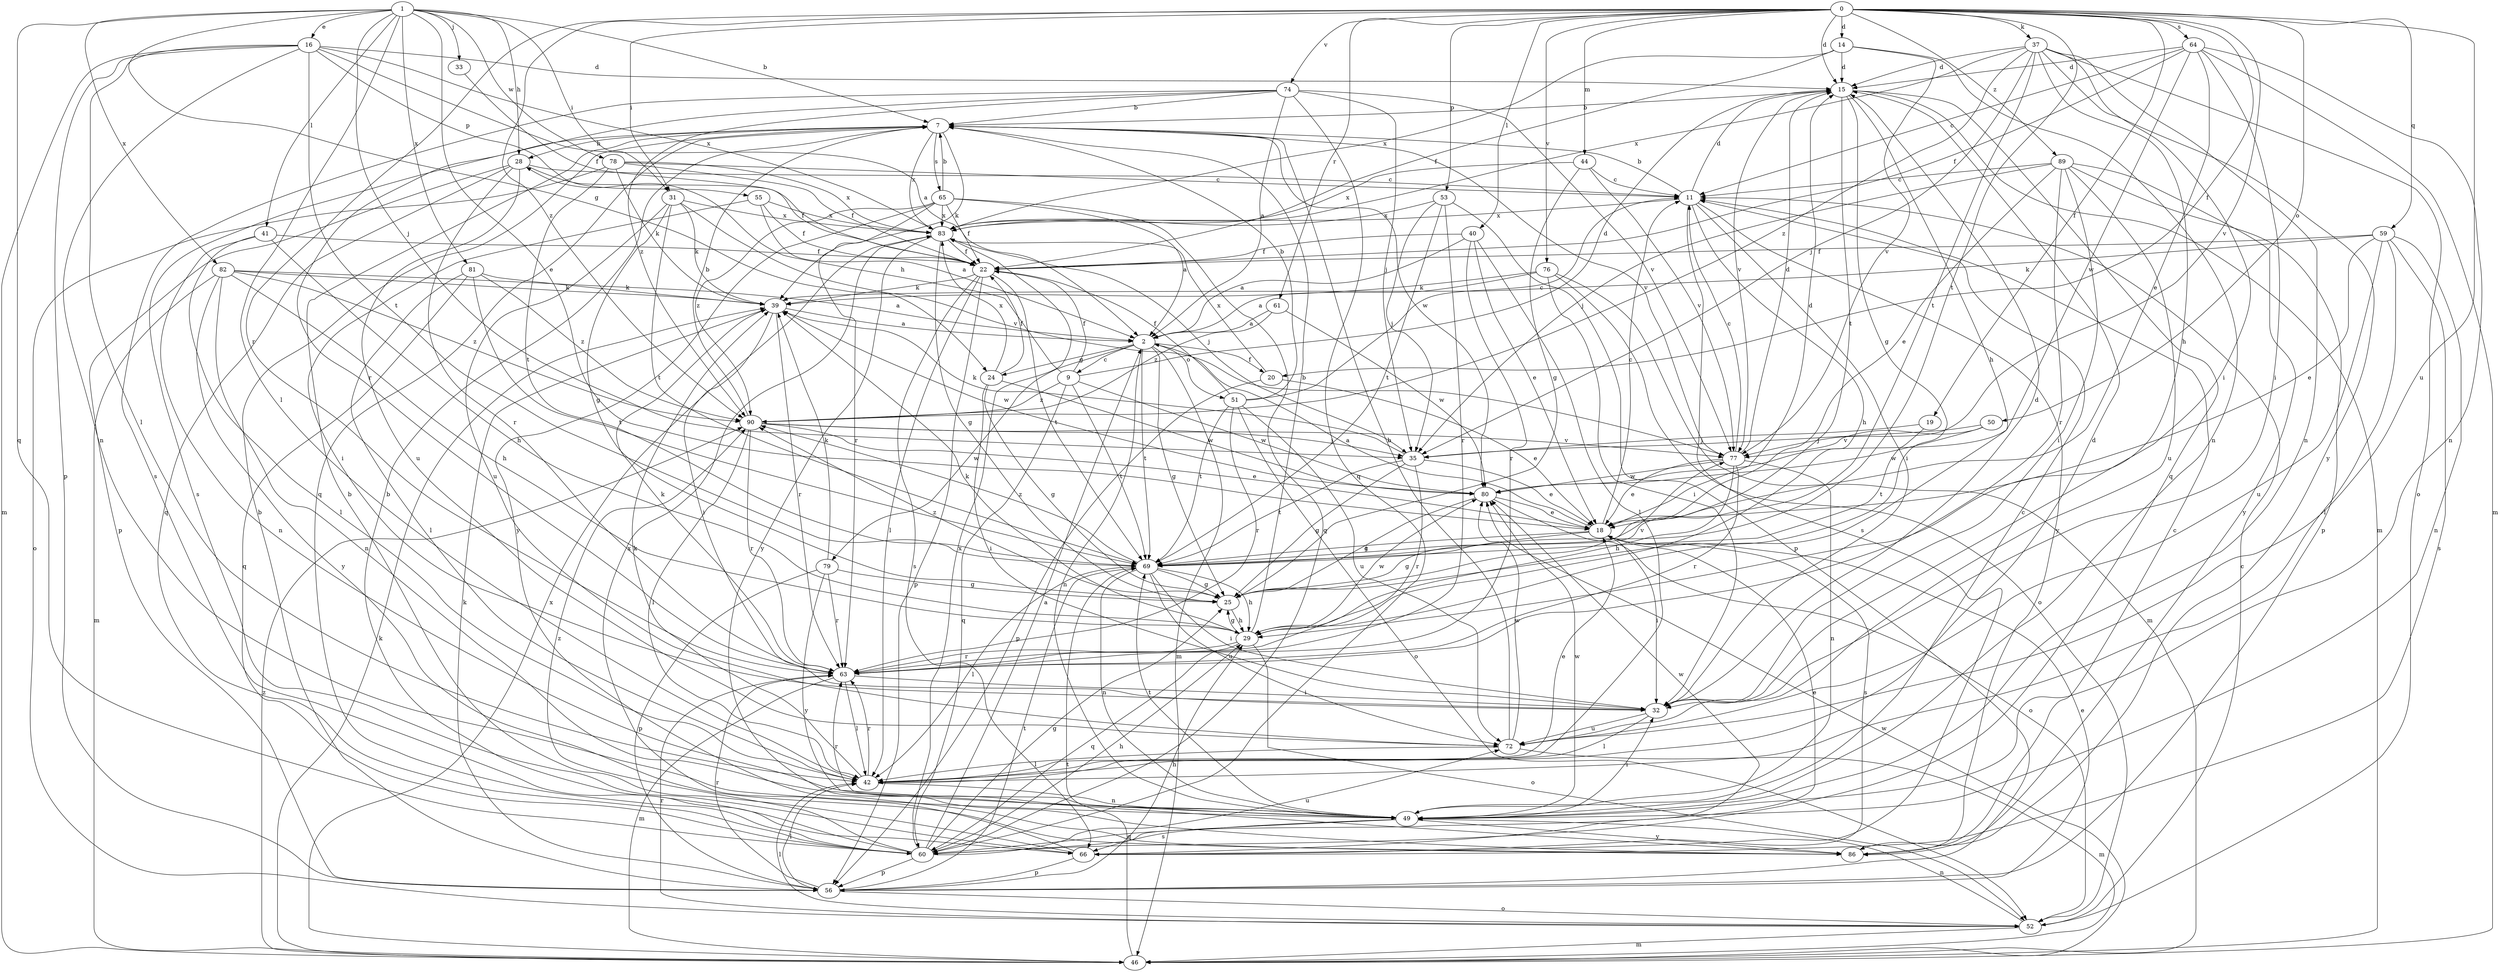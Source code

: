 strict digraph  {
0;
1;
2;
7;
9;
11;
14;
15;
16;
18;
19;
20;
22;
24;
25;
28;
29;
31;
32;
33;
35;
37;
39;
40;
41;
42;
44;
46;
49;
50;
51;
52;
53;
55;
56;
59;
60;
61;
63;
64;
65;
66;
69;
72;
74;
76;
77;
78;
79;
80;
81;
82;
83;
86;
89;
90;
0 -> 14  [label=d];
0 -> 15  [label=d];
0 -> 19  [label=f];
0 -> 20  [label=f];
0 -> 31  [label=i];
0 -> 37  [label=k];
0 -> 40  [label=l];
0 -> 44  [label=m];
0 -> 50  [label=o];
0 -> 53  [label=p];
0 -> 59  [label=q];
0 -> 61  [label=r];
0 -> 63  [label=r];
0 -> 64  [label=s];
0 -> 69  [label=t];
0 -> 72  [label=u];
0 -> 74  [label=v];
0 -> 76  [label=v];
0 -> 77  [label=v];
0 -> 89  [label=z];
0 -> 90  [label=z];
1 -> 7  [label=b];
1 -> 16  [label=e];
1 -> 18  [label=e];
1 -> 24  [label=g];
1 -> 28  [label=h];
1 -> 31  [label=i];
1 -> 33  [label=j];
1 -> 35  [label=j];
1 -> 41  [label=l];
1 -> 42  [label=l];
1 -> 60  [label=q];
1 -> 78  [label=w];
1 -> 81  [label=x];
1 -> 82  [label=x];
2 -> 9  [label=c];
2 -> 20  [label=f];
2 -> 24  [label=g];
2 -> 25  [label=g];
2 -> 46  [label=m];
2 -> 49  [label=n];
2 -> 51  [label=o];
2 -> 69  [label=t];
2 -> 79  [label=w];
7 -> 28  [label=h];
7 -> 39  [label=k];
7 -> 60  [label=q];
7 -> 65  [label=s];
7 -> 66  [label=s];
7 -> 77  [label=v];
7 -> 80  [label=w];
7 -> 83  [label=x];
9 -> 15  [label=d];
9 -> 22  [label=f];
9 -> 28  [label=h];
9 -> 60  [label=q];
9 -> 69  [label=t];
9 -> 80  [label=w];
9 -> 90  [label=z];
11 -> 7  [label=b];
11 -> 15  [label=d];
11 -> 29  [label=h];
11 -> 32  [label=i];
11 -> 66  [label=s];
11 -> 83  [label=x];
11 -> 86  [label=y];
14 -> 15  [label=d];
14 -> 22  [label=f];
14 -> 49  [label=n];
14 -> 77  [label=v];
14 -> 83  [label=x];
15 -> 7  [label=b];
15 -> 25  [label=g];
15 -> 29  [label=h];
15 -> 46  [label=m];
15 -> 60  [label=q];
15 -> 69  [label=t];
15 -> 77  [label=v];
16 -> 2  [label=a];
16 -> 15  [label=d];
16 -> 42  [label=l];
16 -> 46  [label=m];
16 -> 49  [label=n];
16 -> 55  [label=p];
16 -> 56  [label=p];
16 -> 69  [label=t];
16 -> 83  [label=x];
18 -> 2  [label=a];
18 -> 11  [label=c];
18 -> 15  [label=d];
18 -> 25  [label=g];
18 -> 32  [label=i];
18 -> 66  [label=s];
18 -> 69  [label=t];
19 -> 35  [label=j];
19 -> 69  [label=t];
20 -> 18  [label=e];
20 -> 56  [label=p];
20 -> 83  [label=x];
22 -> 39  [label=k];
22 -> 42  [label=l];
22 -> 56  [label=p];
22 -> 66  [label=s];
22 -> 69  [label=t];
24 -> 22  [label=f];
24 -> 25  [label=g];
24 -> 32  [label=i];
24 -> 80  [label=w];
24 -> 83  [label=x];
25 -> 29  [label=h];
25 -> 77  [label=v];
25 -> 90  [label=z];
28 -> 11  [label=c];
28 -> 22  [label=f];
28 -> 56  [label=p];
28 -> 60  [label=q];
28 -> 63  [label=r];
28 -> 72  [label=u];
29 -> 7  [label=b];
29 -> 25  [label=g];
29 -> 39  [label=k];
29 -> 52  [label=o];
29 -> 60  [label=q];
29 -> 63  [label=r];
29 -> 80  [label=w];
31 -> 25  [label=g];
31 -> 39  [label=k];
31 -> 69  [label=t];
31 -> 72  [label=u];
31 -> 77  [label=v];
31 -> 83  [label=x];
32 -> 15  [label=d];
32 -> 42  [label=l];
32 -> 72  [label=u];
33 -> 22  [label=f];
35 -> 18  [label=e];
35 -> 25  [label=g];
35 -> 39  [label=k];
35 -> 63  [label=r];
35 -> 69  [label=t];
37 -> 15  [label=d];
37 -> 29  [label=h];
37 -> 32  [label=i];
37 -> 35  [label=j];
37 -> 49  [label=n];
37 -> 52  [label=o];
37 -> 69  [label=t];
37 -> 83  [label=x];
37 -> 86  [label=y];
37 -> 90  [label=z];
39 -> 2  [label=a];
39 -> 32  [label=i];
39 -> 63  [label=r];
39 -> 80  [label=w];
40 -> 2  [label=a];
40 -> 18  [label=e];
40 -> 22  [label=f];
40 -> 42  [label=l];
40 -> 63  [label=r];
41 -> 22  [label=f];
41 -> 29  [label=h];
41 -> 42  [label=l];
41 -> 49  [label=n];
42 -> 15  [label=d];
42 -> 18  [label=e];
42 -> 39  [label=k];
42 -> 49  [label=n];
42 -> 63  [label=r];
44 -> 11  [label=c];
44 -> 25  [label=g];
44 -> 77  [label=v];
44 -> 83  [label=x];
46 -> 39  [label=k];
46 -> 69  [label=t];
46 -> 80  [label=w];
46 -> 83  [label=x];
46 -> 90  [label=z];
49 -> 11  [label=c];
49 -> 32  [label=i];
49 -> 60  [label=q];
49 -> 63  [label=r];
49 -> 66  [label=s];
49 -> 69  [label=t];
49 -> 80  [label=w];
49 -> 86  [label=y];
50 -> 35  [label=j];
50 -> 77  [label=v];
50 -> 80  [label=w];
51 -> 7  [label=b];
51 -> 11  [label=c];
51 -> 22  [label=f];
51 -> 52  [label=o];
51 -> 63  [label=r];
51 -> 69  [label=t];
51 -> 72  [label=u];
52 -> 11  [label=c];
52 -> 42  [label=l];
52 -> 46  [label=m];
52 -> 49  [label=n];
52 -> 63  [label=r];
53 -> 35  [label=j];
53 -> 56  [label=p];
53 -> 63  [label=r];
53 -> 69  [label=t];
53 -> 83  [label=x];
55 -> 2  [label=a];
55 -> 22  [label=f];
55 -> 32  [label=i];
55 -> 83  [label=x];
56 -> 7  [label=b];
56 -> 18  [label=e];
56 -> 29  [label=h];
56 -> 39  [label=k];
56 -> 42  [label=l];
56 -> 52  [label=o];
56 -> 63  [label=r];
56 -> 69  [label=t];
59 -> 18  [label=e];
59 -> 22  [label=f];
59 -> 39  [label=k];
59 -> 42  [label=l];
59 -> 49  [label=n];
59 -> 66  [label=s];
59 -> 72  [label=u];
60 -> 2  [label=a];
60 -> 7  [label=b];
60 -> 18  [label=e];
60 -> 25  [label=g];
60 -> 29  [label=h];
60 -> 56  [label=p];
60 -> 72  [label=u];
60 -> 83  [label=x];
60 -> 90  [label=z];
61 -> 2  [label=a];
61 -> 80  [label=w];
61 -> 90  [label=z];
63 -> 32  [label=i];
63 -> 39  [label=k];
63 -> 42  [label=l];
63 -> 46  [label=m];
64 -> 11  [label=c];
64 -> 15  [label=d];
64 -> 18  [label=e];
64 -> 22  [label=f];
64 -> 32  [label=i];
64 -> 46  [label=m];
64 -> 49  [label=n];
64 -> 80  [label=w];
65 -> 2  [label=a];
65 -> 7  [label=b];
65 -> 22  [label=f];
65 -> 60  [label=q];
65 -> 63  [label=r];
65 -> 83  [label=x];
65 -> 86  [label=y];
65 -> 90  [label=z];
66 -> 7  [label=b];
66 -> 56  [label=p];
66 -> 80  [label=w];
66 -> 83  [label=x];
69 -> 25  [label=g];
69 -> 29  [label=h];
69 -> 32  [label=i];
69 -> 42  [label=l];
69 -> 49  [label=n];
69 -> 72  [label=u];
69 -> 90  [label=z];
72 -> 7  [label=b];
72 -> 42  [label=l];
72 -> 46  [label=m];
72 -> 80  [label=w];
74 -> 2  [label=a];
74 -> 7  [label=b];
74 -> 35  [label=j];
74 -> 60  [label=q];
74 -> 63  [label=r];
74 -> 66  [label=s];
74 -> 77  [label=v];
74 -> 90  [label=z];
76 -> 2  [label=a];
76 -> 32  [label=i];
76 -> 39  [label=k];
76 -> 46  [label=m];
76 -> 52  [label=o];
77 -> 11  [label=c];
77 -> 15  [label=d];
77 -> 18  [label=e];
77 -> 29  [label=h];
77 -> 49  [label=n];
77 -> 63  [label=r];
77 -> 80  [label=w];
78 -> 11  [label=c];
78 -> 22  [label=f];
78 -> 39  [label=k];
78 -> 52  [label=o];
78 -> 69  [label=t];
78 -> 83  [label=x];
79 -> 25  [label=g];
79 -> 39  [label=k];
79 -> 56  [label=p];
79 -> 63  [label=r];
79 -> 86  [label=y];
80 -> 18  [label=e];
80 -> 25  [label=g];
80 -> 52  [label=o];
81 -> 39  [label=k];
81 -> 42  [label=l];
81 -> 60  [label=q];
81 -> 69  [label=t];
81 -> 90  [label=z];
82 -> 2  [label=a];
82 -> 29  [label=h];
82 -> 39  [label=k];
82 -> 46  [label=m];
82 -> 49  [label=n];
82 -> 86  [label=y];
82 -> 90  [label=z];
83 -> 22  [label=f];
83 -> 25  [label=g];
83 -> 35  [label=j];
83 -> 86  [label=y];
86 -> 11  [label=c];
89 -> 11  [label=c];
89 -> 18  [label=e];
89 -> 32  [label=i];
89 -> 35  [label=j];
89 -> 56  [label=p];
89 -> 63  [label=r];
89 -> 72  [label=u];
89 -> 86  [label=y];
90 -> 7  [label=b];
90 -> 18  [label=e];
90 -> 35  [label=j];
90 -> 42  [label=l];
90 -> 63  [label=r];
90 -> 77  [label=v];
}
